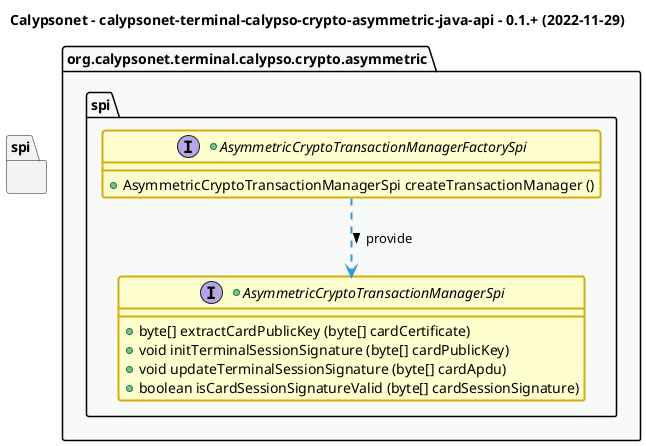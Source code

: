 @startuml
title
    Calypsonet - calypsonet-terminal-calypso-crypto-asymmetric-java-api - 0.1.+ (2022-11-29)
end title

' == THEME ==

'Couleurs issues de : https://htmlcolorcodes.com/fr/tableau-de-couleur/tableau-de-couleur-design-plat/
!define C_GREY1 F8F9F9
!define C_GREY2 F2F3F4
!define C_GREY3 E5E7E9
!define C_GREY4 D7DBDD
!define C_GREY5 CACFD2
!define C_GREY6 BDC3C7
!define C_LINK 3498DB
!define C_USE 27AE60

' -- Styles that don't work with new version of plantuml --
skinparam stereotypeABorderColor #A9DCDF
skinparam stereotypeIBorderColor #B4A7E5
skinparam stereotypeCBorderColor #ADD1B2
skinparam stereotypeEBorderColor #EB93DF
' -- END --

skinparam ClassBorderThickness 2
skinparam ArrowThickness 2

' Yellow
skinparam ClassBackgroundColor #FEFECE
skinparam ClassBorderColor #D4AC0D
' Red
skinparam ClassBackgroundColor<<red>> #FDEDEC
skinparam ClassBorderColor<<red>> #E74C3C
hide <<red>> stereotype
' Purple
skinparam ClassBackgroundColor<<purple>> #F4ECF7
skinparam ClassBorderColor<<purple>> #8E44AD
hide <<purple>> stereotype
' blue
skinparam ClassBackgroundColor<<blue>> #EBF5FB
skinparam ClassBorderColor<<blue>> #3498DB
hide <<blue>> stereotype
' Green
skinparam ClassBackgroundColor<<green>> #E9F7EF
skinparam ClassBorderColor<<green>> #27AE60
hide <<green>> stereotype
' Grey
skinparam ClassBackgroundColor<<grey>> #EAECEE
skinparam ClassBorderColor<<grey>> #2C3E50
hide <<grey>> stereotype

' == CONTENT ==

package "org.calypsonet.terminal.calypso.crypto.asymmetric" as api {
    package spi {
        +interface AsymmetricCryptoTransactionManagerFactorySpi {
            +AsymmetricCryptoTransactionManagerSpi createTransactionManager ()
        }
        +interface AsymmetricCryptoTransactionManagerSpi {
            +byte[] extractCardPublicKey (byte[] cardCertificate)
            +void initTerminalSessionSignature (byte[] cardPublicKey)
            +void updateTerminalSessionSignature (byte[] cardApdu)
            +boolean isCardSessionSignatureValid (byte[] cardSessionSignature)
        }
    }
}

' Associations

AsymmetricCryptoTransactionManagerFactorySpi ..> AsymmetricCryptoTransactionManagerSpi #C_LINK : provide >

' == LAYOUT ==

'CardSecuritySetting -[hidden]- CalypsoSam

' == STYLE ==

package api #C_GREY1 {}
package spi #C_GREY2 {}

@enduml